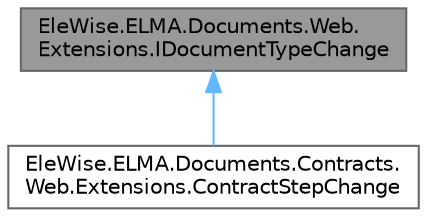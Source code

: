 digraph "EleWise.ELMA.Documents.Web.Extensions.IDocumentTypeChange"
{
 // LATEX_PDF_SIZE
  bgcolor="transparent";
  edge [fontname=Helvetica,fontsize=10,labelfontname=Helvetica,labelfontsize=10];
  node [fontname=Helvetica,fontsize=10,shape=box,height=0.2,width=0.4];
  Node1 [id="Node000001",label="EleWise.ELMA.Documents.Web.\lExtensions.IDocumentTypeChange",height=0.2,width=0.4,color="gray40", fillcolor="grey60", style="filled", fontcolor="black",tooltip="Скрипты, выполняемые при выборе типа документа в создании фильтра документа"];
  Node1 -> Node2 [id="edge1_Node000001_Node000002",dir="back",color="steelblue1",style="solid",tooltip=" "];
  Node2 [id="Node000002",label="EleWise.ELMA.Documents.Contracts.\lWeb.Extensions.ContractStepChange",height=0.2,width=0.4,color="gray40", fillcolor="white", style="filled",URL="$class_ele_wise_1_1_e_l_m_a_1_1_documents_1_1_contracts_1_1_web_1_1_extensions_1_1_contract_step_change.html",tooltip="Действия с закладкой этапов при смене типа документа при создании фильтра документа"];
}
